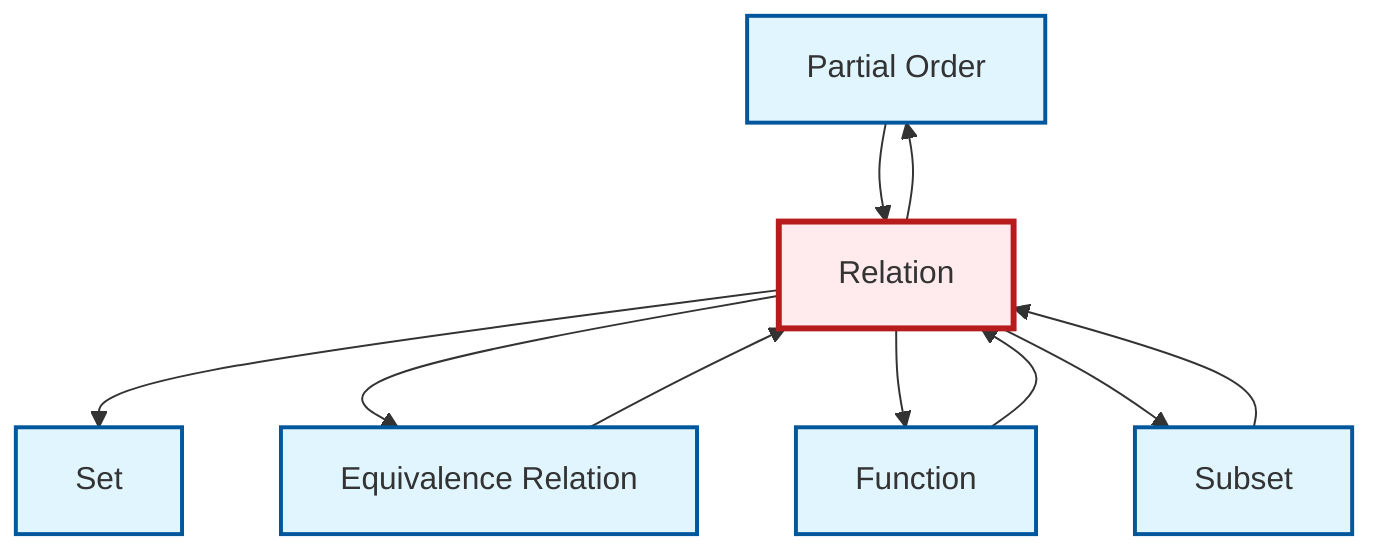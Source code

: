 graph TD
    classDef definition fill:#e1f5fe,stroke:#01579b,stroke-width:2px
    classDef theorem fill:#f3e5f5,stroke:#4a148c,stroke-width:2px
    classDef axiom fill:#fff3e0,stroke:#e65100,stroke-width:2px
    classDef example fill:#e8f5e9,stroke:#1b5e20,stroke-width:2px
    classDef current fill:#ffebee,stroke:#b71c1c,stroke-width:3px
    def-partial-order["Partial Order"]:::definition
    def-equivalence-relation["Equivalence Relation"]:::definition
    def-subset["Subset"]:::definition
    def-relation["Relation"]:::definition
    def-function["Function"]:::definition
    def-set["Set"]:::definition
    def-relation --> def-set
    def-equivalence-relation --> def-relation
    def-relation --> def-equivalence-relation
    def-relation --> def-function
    def-partial-order --> def-relation
    def-function --> def-relation
    def-relation --> def-subset
    def-subset --> def-relation
    def-relation --> def-partial-order
    class def-relation current